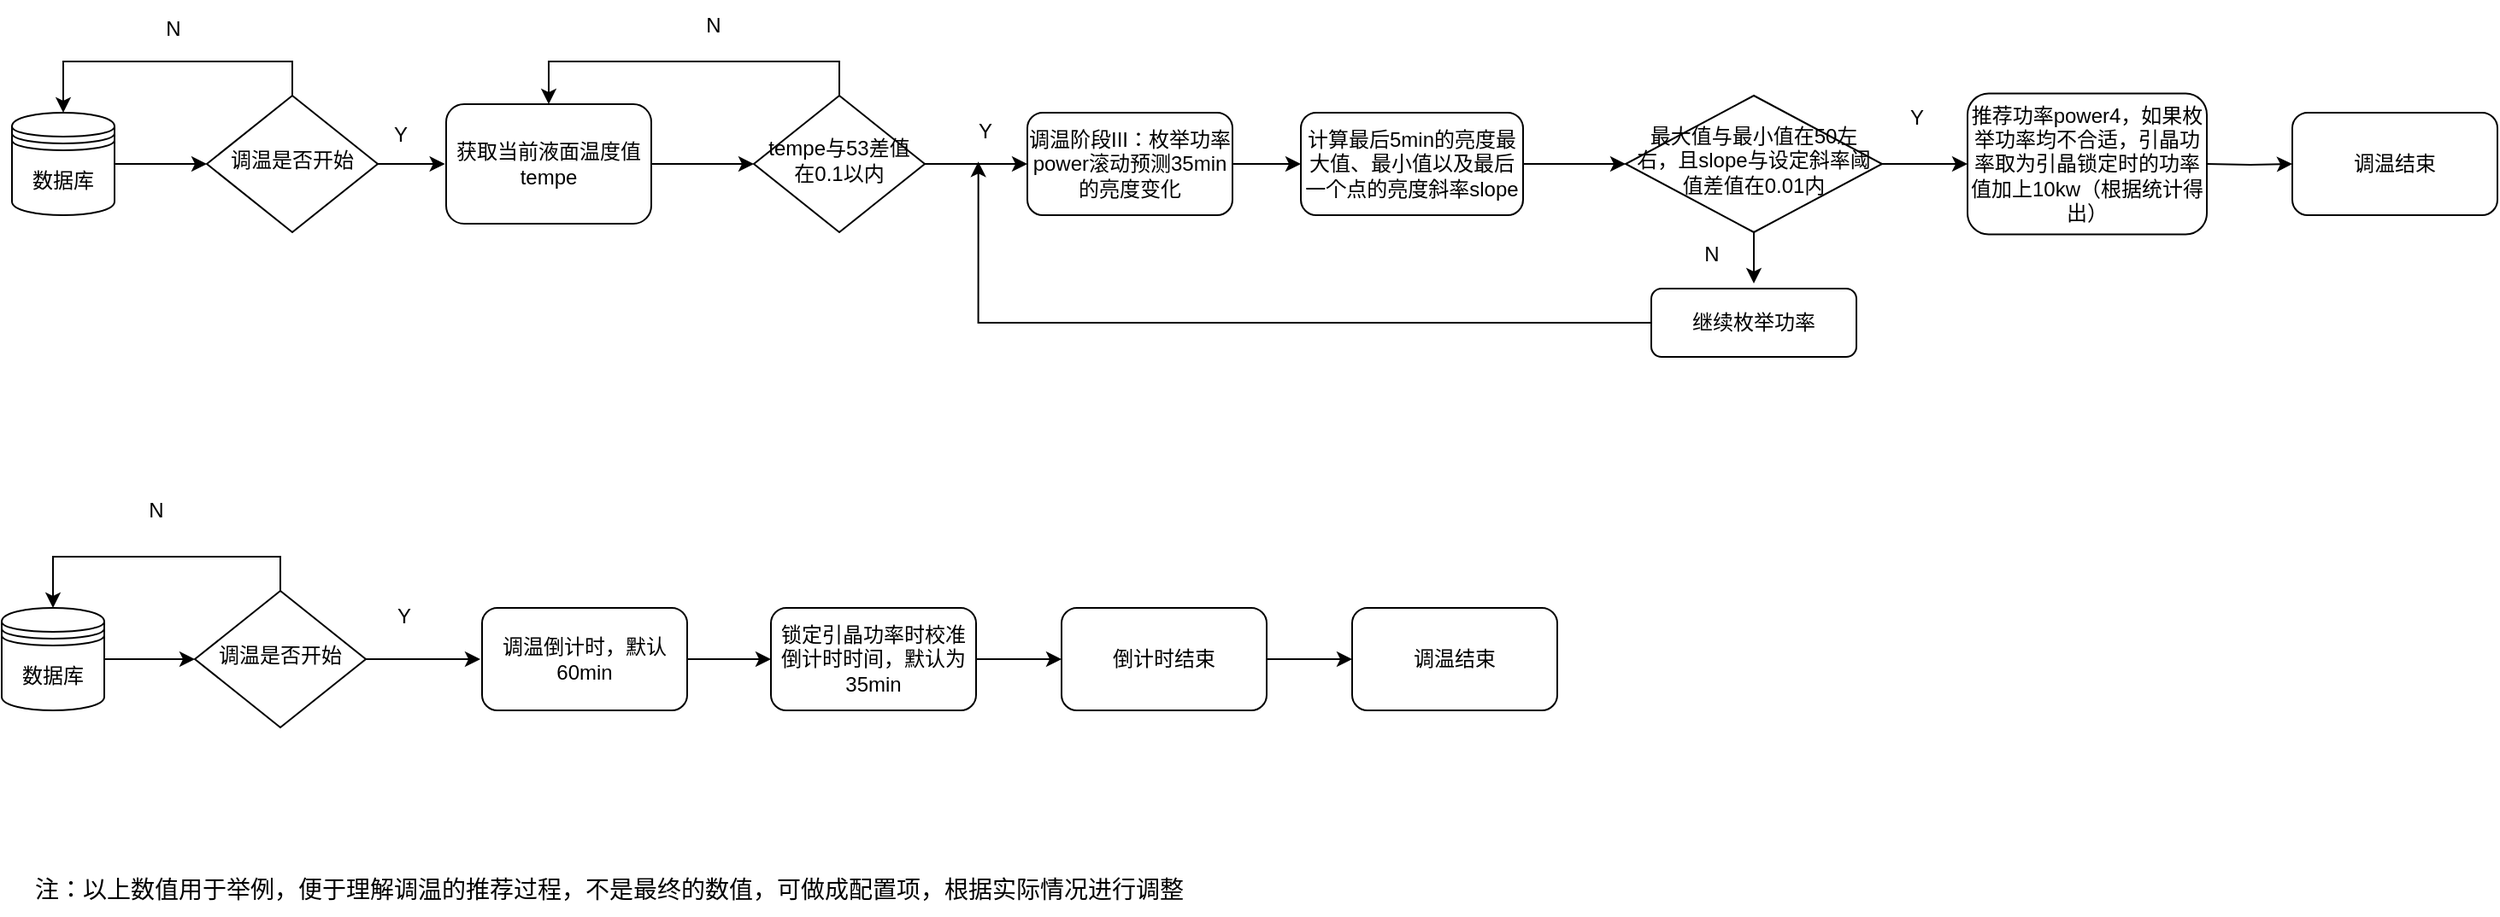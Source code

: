 <mxfile version="22.0.4" type="github">
  <diagram name="第 1 页" id="JTO5u36G0om0MWuu-yj3">
    <mxGraphModel dx="794" dy="432" grid="1" gridSize="10" guides="1" tooltips="1" connect="1" arrows="1" fold="1" page="1" pageScale="1" pageWidth="3300" pageHeight="4681" math="0" shadow="0">
      <root>
        <mxCell id="0" />
        <mxCell id="1" parent="0" />
        <mxCell id="SXPOIJ-vD9o7ESTwps49-1" style="edgeStyle=orthogonalEdgeStyle;rounded=0;orthogonalLoop=1;jettySize=auto;html=1;exitX=0.5;exitY=0;exitDx=0;exitDy=0;entryX=0.5;entryY=0;entryDx=0;entryDy=0;labelBackgroundColor=none;fontColor=default;" edge="1" parent="1" source="SXPOIJ-vD9o7ESTwps49-3" target="SXPOIJ-vD9o7ESTwps49-5">
          <mxGeometry relative="1" as="geometry" />
        </mxCell>
        <mxCell id="SXPOIJ-vD9o7ESTwps49-2" style="edgeStyle=orthogonalEdgeStyle;rounded=0;orthogonalLoop=1;jettySize=auto;html=1;exitX=1;exitY=0.5;exitDx=0;exitDy=0;labelBackgroundColor=none;fontColor=default;" edge="1" parent="1" source="SXPOIJ-vD9o7ESTwps49-3">
          <mxGeometry relative="1" as="geometry">
            <mxPoint x="309.333" y="210" as="targetPoint" />
          </mxGeometry>
        </mxCell>
        <mxCell id="SXPOIJ-vD9o7ESTwps49-3" value="调温是否开始" style="rhombus;whiteSpace=wrap;html=1;shadow=0;fontFamily=Helvetica;fontSize=12;align=center;strokeWidth=1;spacing=6;spacingTop=-4;labelBackgroundColor=none;" vertex="1" parent="1">
          <mxGeometry x="170" y="170" width="100" height="80" as="geometry" />
        </mxCell>
        <mxCell id="SXPOIJ-vD9o7ESTwps49-4" style="edgeStyle=orthogonalEdgeStyle;rounded=0;orthogonalLoop=1;jettySize=auto;html=1;exitX=1;exitY=0.5;exitDx=0;exitDy=0;entryX=0;entryY=0.5;entryDx=0;entryDy=0;labelBackgroundColor=none;fontColor=default;" edge="1" parent="1" source="SXPOIJ-vD9o7ESTwps49-5" target="SXPOIJ-vD9o7ESTwps49-3">
          <mxGeometry relative="1" as="geometry" />
        </mxCell>
        <mxCell id="SXPOIJ-vD9o7ESTwps49-5" value="数据库" style="shape=datastore;whiteSpace=wrap;html=1;labelBackgroundColor=none;" vertex="1" parent="1">
          <mxGeometry x="56" y="180" width="60" height="60" as="geometry" />
        </mxCell>
        <mxCell id="SXPOIJ-vD9o7ESTwps49-8" value="N" style="text;html=1;align=center;verticalAlign=middle;resizable=0;points=[];autosize=1;strokeColor=none;fillColor=none;labelBackgroundColor=none;" vertex="1" parent="1">
          <mxGeometry x="136" y="118" width="27" height="26" as="geometry" />
        </mxCell>
        <mxCell id="SXPOIJ-vD9o7ESTwps49-9" value="Y" style="text;html=1;align=center;verticalAlign=middle;resizable=0;points=[];autosize=1;strokeColor=none;fillColor=none;labelBackgroundColor=none;" vertex="1" parent="1">
          <mxGeometry x="270" y="180" width="26" height="26" as="geometry" />
        </mxCell>
        <mxCell id="SXPOIJ-vD9o7ESTwps49-47" style="edgeStyle=orthogonalEdgeStyle;rounded=0;orthogonalLoop=1;jettySize=auto;html=1;exitX=1;exitY=0.5;exitDx=0;exitDy=0;entryX=0;entryY=0.5;entryDx=0;entryDy=0;" edge="1" parent="1" source="SXPOIJ-vD9o7ESTwps49-48" target="SXPOIJ-vD9o7ESTwps49-51">
          <mxGeometry relative="1" as="geometry" />
        </mxCell>
        <mxCell id="SXPOIJ-vD9o7ESTwps49-48" value="数据库" style="shape=datastore;whiteSpace=wrap;html=1;labelBackgroundColor=none;" vertex="1" parent="1">
          <mxGeometry x="50" y="470" width="60" height="60" as="geometry" />
        </mxCell>
        <mxCell id="SXPOIJ-vD9o7ESTwps49-49" style="edgeStyle=orthogonalEdgeStyle;rounded=0;orthogonalLoop=1;jettySize=auto;html=1;exitX=0.5;exitY=0;exitDx=0;exitDy=0;entryX=0.5;entryY=0;entryDx=0;entryDy=0;" edge="1" parent="1" source="SXPOIJ-vD9o7ESTwps49-51" target="SXPOIJ-vD9o7ESTwps49-48">
          <mxGeometry relative="1" as="geometry" />
        </mxCell>
        <mxCell id="SXPOIJ-vD9o7ESTwps49-50" style="edgeStyle=orthogonalEdgeStyle;rounded=0;orthogonalLoop=1;jettySize=auto;html=1;exitX=1;exitY=0.5;exitDx=0;exitDy=0;" edge="1" parent="1" source="SXPOIJ-vD9o7ESTwps49-51">
          <mxGeometry relative="1" as="geometry">
            <mxPoint x="330" y="500" as="targetPoint" />
          </mxGeometry>
        </mxCell>
        <mxCell id="SXPOIJ-vD9o7ESTwps49-51" value="调温是否开始" style="rhombus;whiteSpace=wrap;html=1;shadow=0;fontFamily=Helvetica;fontSize=12;align=center;strokeWidth=1;spacing=6;spacingTop=-4;labelBackgroundColor=none;" vertex="1" parent="1">
          <mxGeometry x="163" y="460" width="100" height="80" as="geometry" />
        </mxCell>
        <mxCell id="SXPOIJ-vD9o7ESTwps49-52" value="N" style="text;html=1;align=center;verticalAlign=middle;resizable=0;points=[];autosize=1;strokeColor=none;fillColor=none;" vertex="1" parent="1">
          <mxGeometry x="125" y="398" width="30" height="30" as="geometry" />
        </mxCell>
        <mxCell id="SXPOIJ-vD9o7ESTwps49-53" value="Y" style="text;html=1;align=center;verticalAlign=middle;resizable=0;points=[];autosize=1;strokeColor=none;fillColor=none;" vertex="1" parent="1">
          <mxGeometry x="270" y="460" width="30" height="30" as="geometry" />
        </mxCell>
        <mxCell id="SXPOIJ-vD9o7ESTwps49-54" style="edgeStyle=orthogonalEdgeStyle;rounded=0;orthogonalLoop=1;jettySize=auto;html=1;exitX=1;exitY=0.5;exitDx=0;exitDy=0;entryX=0;entryY=0.5;entryDx=0;entryDy=0;" edge="1" parent="1" source="SXPOIJ-vD9o7ESTwps49-55" target="SXPOIJ-vD9o7ESTwps49-57">
          <mxGeometry relative="1" as="geometry" />
        </mxCell>
        <mxCell id="SXPOIJ-vD9o7ESTwps49-55" value="调温倒计时，默认60min" style="rounded=1;whiteSpace=wrap;html=1;fontSize=12;glass=0;strokeWidth=1;shadow=0;labelBackgroundColor=none;" vertex="1" parent="1">
          <mxGeometry x="331" y="470" width="120" height="60" as="geometry" />
        </mxCell>
        <mxCell id="SXPOIJ-vD9o7ESTwps49-56" style="edgeStyle=orthogonalEdgeStyle;rounded=0;orthogonalLoop=1;jettySize=auto;html=1;exitX=1;exitY=0.5;exitDx=0;exitDy=0;entryX=0;entryY=0.5;entryDx=0;entryDy=0;" edge="1" parent="1" source="SXPOIJ-vD9o7ESTwps49-57" target="SXPOIJ-vD9o7ESTwps49-59">
          <mxGeometry relative="1" as="geometry" />
        </mxCell>
        <mxCell id="SXPOIJ-vD9o7ESTwps49-57" value="锁定引晶功率时校准倒计时时间，默认为35min" style="rounded=1;whiteSpace=wrap;html=1;fontSize=12;glass=0;strokeWidth=1;shadow=0;labelBackgroundColor=none;" vertex="1" parent="1">
          <mxGeometry x="500" y="470" width="120" height="60" as="geometry" />
        </mxCell>
        <mxCell id="SXPOIJ-vD9o7ESTwps49-58" style="edgeStyle=orthogonalEdgeStyle;rounded=0;orthogonalLoop=1;jettySize=auto;html=1;exitX=1;exitY=0.5;exitDx=0;exitDy=0;entryX=0;entryY=0.5;entryDx=0;entryDy=0;" edge="1" parent="1" source="SXPOIJ-vD9o7ESTwps49-59" target="SXPOIJ-vD9o7ESTwps49-60">
          <mxGeometry relative="1" as="geometry" />
        </mxCell>
        <mxCell id="SXPOIJ-vD9o7ESTwps49-59" value="倒计时结束" style="rounded=1;whiteSpace=wrap;html=1;fontSize=12;glass=0;strokeWidth=1;shadow=0;labelBackgroundColor=none;" vertex="1" parent="1">
          <mxGeometry x="670" y="470" width="120" height="60" as="geometry" />
        </mxCell>
        <mxCell id="SXPOIJ-vD9o7ESTwps49-60" value="调温结束" style="rounded=1;whiteSpace=wrap;html=1;fontSize=12;glass=0;strokeWidth=1;shadow=0;labelBackgroundColor=none;" vertex="1" parent="1">
          <mxGeometry x="840" y="470" width="120" height="60" as="geometry" />
        </mxCell>
        <mxCell id="SXPOIJ-vD9o7ESTwps49-61" style="edgeStyle=orthogonalEdgeStyle;rounded=0;orthogonalLoop=1;jettySize=auto;html=1;exitX=1;exitY=0.5;exitDx=0;exitDy=0;entryX=0;entryY=0.5;entryDx=0;entryDy=0;labelBackgroundColor=none;fontColor=default;" edge="1" parent="1" source="SXPOIJ-vD9o7ESTwps49-62" target="SXPOIJ-vD9o7ESTwps49-66">
          <mxGeometry relative="1" as="geometry" />
        </mxCell>
        <mxCell id="SXPOIJ-vD9o7ESTwps49-81" style="edgeStyle=orthogonalEdgeStyle;rounded=0;orthogonalLoop=1;jettySize=auto;html=1;exitX=0.5;exitY=0;exitDx=0;exitDy=0;entryX=0.5;entryY=0;entryDx=0;entryDy=0;" edge="1" parent="1" source="SXPOIJ-vD9o7ESTwps49-62" target="SXPOIJ-vD9o7ESTwps49-78">
          <mxGeometry relative="1" as="geometry" />
        </mxCell>
        <mxCell id="SXPOIJ-vD9o7ESTwps49-62" value="tempe与53差值在0.1以内" style="rhombus;whiteSpace=wrap;html=1;shadow=0;fontFamily=Helvetica;fontSize=12;align=center;strokeWidth=1;spacing=6;spacingTop=-4;labelBackgroundColor=none;" vertex="1" parent="1">
          <mxGeometry x="490" y="170" width="100" height="80" as="geometry" />
        </mxCell>
        <mxCell id="SXPOIJ-vD9o7ESTwps49-64" value="N" style="text;html=1;align=center;verticalAlign=middle;resizable=0;points=[];autosize=1;strokeColor=none;fillColor=none;labelBackgroundColor=none;" vertex="1" parent="1">
          <mxGeometry x="451" y="114" width="30" height="30" as="geometry" />
        </mxCell>
        <mxCell id="SXPOIJ-vD9o7ESTwps49-65" style="edgeStyle=orthogonalEdgeStyle;rounded=0;orthogonalLoop=1;jettySize=auto;html=1;exitX=1;exitY=0.5;exitDx=0;exitDy=0;entryX=0;entryY=0.5;entryDx=0;entryDy=0;" edge="1" parent="1" source="SXPOIJ-vD9o7ESTwps49-66" target="SXPOIJ-vD9o7ESTwps49-69">
          <mxGeometry relative="1" as="geometry" />
        </mxCell>
        <mxCell id="SXPOIJ-vD9o7ESTwps49-66" value="调温阶段III：枚举功率power滚动预测35min的亮度变化" style="rounded=1;whiteSpace=wrap;html=1;fontSize=12;glass=0;strokeWidth=1;shadow=0;labelBackgroundColor=none;" vertex="1" parent="1">
          <mxGeometry x="650" y="180" width="120" height="60" as="geometry" />
        </mxCell>
        <mxCell id="SXPOIJ-vD9o7ESTwps49-67" value="Y" style="text;html=1;align=center;verticalAlign=middle;resizable=0;points=[];autosize=1;strokeColor=none;fillColor=none;labelBackgroundColor=none;" vertex="1" parent="1">
          <mxGeometry x="610" y="176" width="30" height="30" as="geometry" />
        </mxCell>
        <mxCell id="SXPOIJ-vD9o7ESTwps49-68" style="edgeStyle=orthogonalEdgeStyle;rounded=0;orthogonalLoop=1;jettySize=auto;html=1;exitX=1;exitY=0.5;exitDx=0;exitDy=0;" edge="1" parent="1" source="SXPOIJ-vD9o7ESTwps49-69" target="SXPOIJ-vD9o7ESTwps49-72">
          <mxGeometry relative="1" as="geometry" />
        </mxCell>
        <mxCell id="SXPOIJ-vD9o7ESTwps49-69" value="计算最后5min的亮度最大值、最小值以及最后一个点的亮度斜率slope" style="rounded=1;whiteSpace=wrap;html=1;fontSize=12;glass=0;strokeWidth=1;shadow=0;labelBackgroundColor=none;" vertex="1" parent="1">
          <mxGeometry x="810" y="180" width="130" height="60" as="geometry" />
        </mxCell>
        <mxCell id="SXPOIJ-vD9o7ESTwps49-70" style="edgeStyle=orthogonalEdgeStyle;rounded=0;orthogonalLoop=1;jettySize=auto;html=1;exitX=1;exitY=0.5;exitDx=0;exitDy=0;" edge="1" parent="1" source="SXPOIJ-vD9o7ESTwps49-72">
          <mxGeometry relative="1" as="geometry">
            <mxPoint x="1200" y="210" as="targetPoint" />
          </mxGeometry>
        </mxCell>
        <mxCell id="SXPOIJ-vD9o7ESTwps49-71" style="edgeStyle=orthogonalEdgeStyle;rounded=0;orthogonalLoop=1;jettySize=auto;html=1;exitX=0.5;exitY=1;exitDx=0;exitDy=0;" edge="1" parent="1" source="SXPOIJ-vD9o7ESTwps49-72">
          <mxGeometry relative="1" as="geometry">
            <mxPoint x="1075" y="280" as="targetPoint" />
            <Array as="points">
              <mxPoint x="1075" y="280" />
              <mxPoint x="1075" y="280" />
            </Array>
          </mxGeometry>
        </mxCell>
        <mxCell id="SXPOIJ-vD9o7ESTwps49-72" value="最大值与最小值在50左右，且slope与设定斜率阈值差值在0.01内" style="rhombus;whiteSpace=wrap;html=1;shadow=0;fontFamily=Helvetica;fontSize=12;align=center;strokeWidth=1;spacing=6;spacingTop=-4;labelBackgroundColor=none;" vertex="1" parent="1">
          <mxGeometry x="1000" y="170" width="150" height="80" as="geometry" />
        </mxCell>
        <mxCell id="SXPOIJ-vD9o7ESTwps49-73" style="edgeStyle=orthogonalEdgeStyle;rounded=0;orthogonalLoop=1;jettySize=auto;html=1;exitX=1;exitY=0.5;exitDx=0;exitDy=0;entryX=0;entryY=0.5;entryDx=0;entryDy=0;" edge="1" parent="1" target="SXPOIJ-vD9o7ESTwps49-75">
          <mxGeometry relative="1" as="geometry">
            <mxPoint x="1340" y="210" as="sourcePoint" />
          </mxGeometry>
        </mxCell>
        <mxCell id="SXPOIJ-vD9o7ESTwps49-75" value="调温结束" style="rounded=1;whiteSpace=wrap;html=1;fontSize=12;glass=0;strokeWidth=1;shadow=0;labelBackgroundColor=none;" vertex="1" parent="1">
          <mxGeometry x="1390" y="180" width="120" height="60" as="geometry" />
        </mxCell>
        <mxCell id="SXPOIJ-vD9o7ESTwps49-76" value="继续枚举功率" style="rounded=1;whiteSpace=wrap;html=1;fontSize=12;glass=0;strokeWidth=1;shadow=0;labelBackgroundColor=none;" vertex="1" parent="1">
          <mxGeometry x="1015" y="283" width="120" height="40" as="geometry" />
        </mxCell>
        <mxCell id="SXPOIJ-vD9o7ESTwps49-77" style="edgeStyle=orthogonalEdgeStyle;rounded=0;orthogonalLoop=1;jettySize=auto;html=1;exitX=0;exitY=0.5;exitDx=0;exitDy=0;entryX=0.378;entryY=1.089;entryDx=0;entryDy=0;entryPerimeter=0;" edge="1" parent="1" source="SXPOIJ-vD9o7ESTwps49-76" target="SXPOIJ-vD9o7ESTwps49-67">
          <mxGeometry relative="1" as="geometry" />
        </mxCell>
        <mxCell id="SXPOIJ-vD9o7ESTwps49-79" style="edgeStyle=orthogonalEdgeStyle;rounded=0;orthogonalLoop=1;jettySize=auto;html=1;exitX=1;exitY=0.5;exitDx=0;exitDy=0;entryX=0;entryY=0.5;entryDx=0;entryDy=0;" edge="1" parent="1" source="SXPOIJ-vD9o7ESTwps49-78" target="SXPOIJ-vD9o7ESTwps49-62">
          <mxGeometry relative="1" as="geometry" />
        </mxCell>
        <mxCell id="SXPOIJ-vD9o7ESTwps49-78" value="获取当前液面温度值tempe" style="rounded=1;whiteSpace=wrap;html=1;fontSize=12;glass=0;strokeWidth=1;shadow=0;labelBackgroundColor=none;" vertex="1" parent="1">
          <mxGeometry x="310" y="175" width="120" height="70" as="geometry" />
        </mxCell>
        <mxCell id="SXPOIJ-vD9o7ESTwps49-82" value="Y" style="text;html=1;align=center;verticalAlign=middle;resizable=0;points=[];autosize=1;strokeColor=none;fillColor=none;" vertex="1" parent="1">
          <mxGeometry x="1155" y="168" width="30" height="30" as="geometry" />
        </mxCell>
        <mxCell id="SXPOIJ-vD9o7ESTwps49-83" value="N" style="text;html=1;align=center;verticalAlign=middle;resizable=0;points=[];autosize=1;strokeColor=none;fillColor=none;" vertex="1" parent="1">
          <mxGeometry x="1035" y="248" width="30" height="30" as="geometry" />
        </mxCell>
        <mxCell id="SXPOIJ-vD9o7ESTwps49-84" value="&lt;font style=&quot;font-size: 14px;&quot;&gt;注：以上数值用于举例，便于理解调温的推荐过程，不是最终的数值，可做成配置项，根据实际情况进行调整&lt;/font&gt;" style="text;html=1;align=center;verticalAlign=middle;resizable=0;points=[];autosize=1;strokeColor=none;fillColor=none;" vertex="1" parent="1">
          <mxGeometry x="55" y="620" width="700" height="30" as="geometry" />
        </mxCell>
        <mxCell id="SXPOIJ-vD9o7ESTwps49-85" value="推荐功率power4，如果枚举功率均不合适，引晶功率取为引晶锁定时的功率值加上10kw（根据统计得出）" style="rounded=1;whiteSpace=wrap;html=1;fontSize=12;glass=0;strokeWidth=1;shadow=0;labelBackgroundColor=none;" vertex="1" parent="1">
          <mxGeometry x="1200" y="168.75" width="140" height="82.5" as="geometry" />
        </mxCell>
      </root>
    </mxGraphModel>
  </diagram>
</mxfile>
